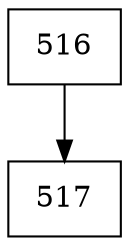 digraph G {
  node [shape=record];
  node0 [label="{516}"];
  node0 -> node1;
  node1 [label="{517}"];
}

